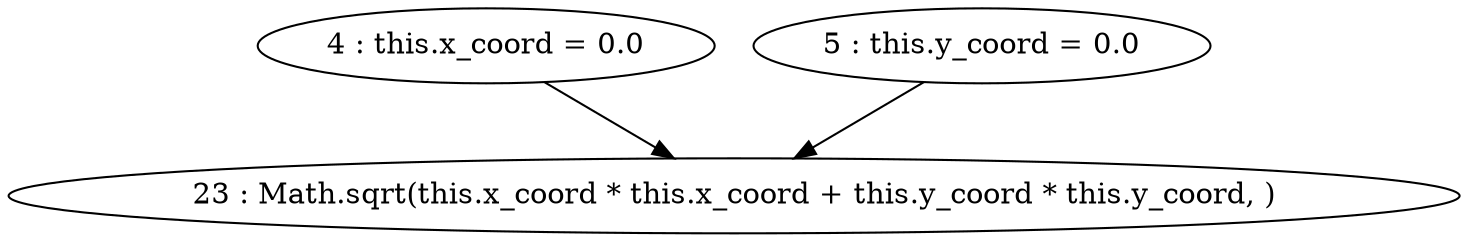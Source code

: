 digraph G {
"4 : this.x_coord = 0.0"
"4 : this.x_coord = 0.0" -> "23 : Math.sqrt(this.x_coord * this.x_coord + this.y_coord * this.y_coord, )"
"5 : this.y_coord = 0.0"
"5 : this.y_coord = 0.0" -> "23 : Math.sqrt(this.x_coord * this.x_coord + this.y_coord * this.y_coord, )"
"23 : Math.sqrt(this.x_coord * this.x_coord + this.y_coord * this.y_coord, )"
}
